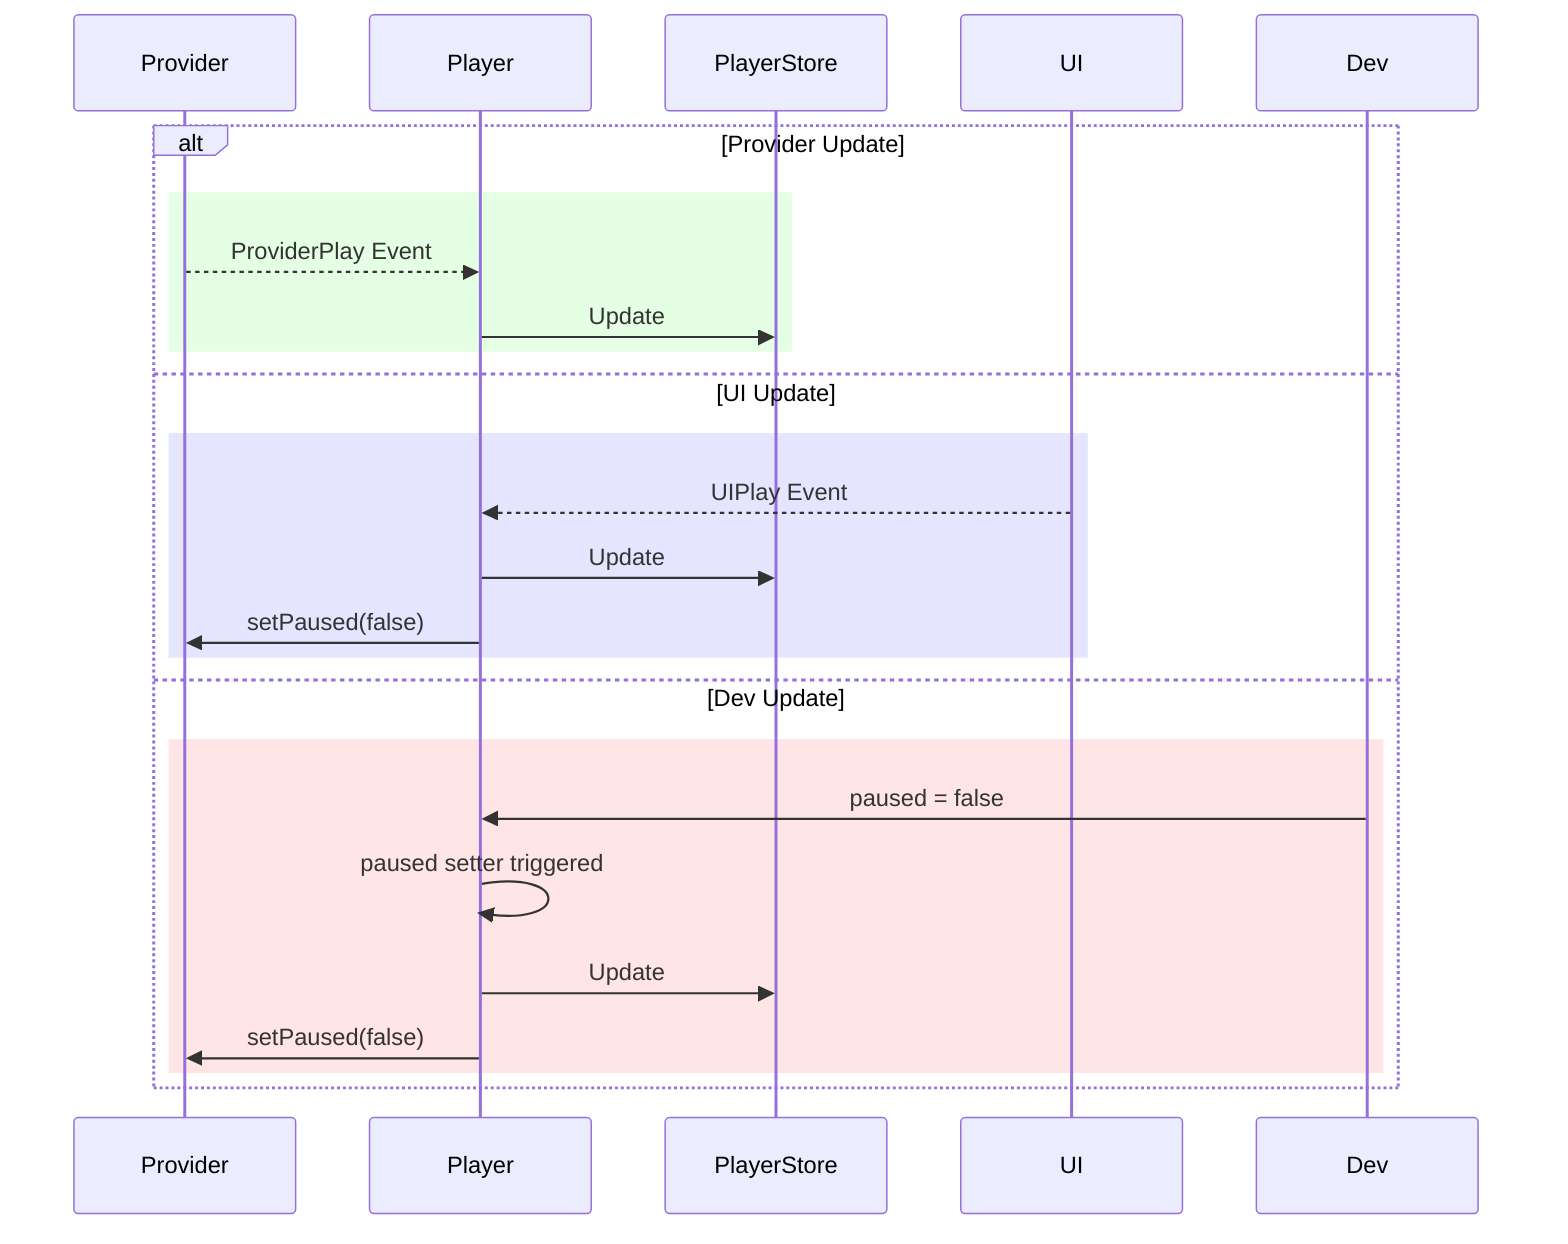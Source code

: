 sequenceDiagram
    alt Provider Update
        rect rgb(0, 255, 0, .1)
        Provider -->> Player: ProviderPlay Event
        Player ->> PlayerStore: Update
        end
    else UI Update
        rect rgba(0, 0, 255, .1)
        UI -->> Player: UIPlay Event
        Player ->> PlayerStore: Update
        Player ->> Provider: setPaused(false)
        end
    else Dev Update
        rect rgba(255, 0, 0, .1)
        Dev ->> Player: paused = false
        Player ->> Player: paused setter triggered
        Player ->> PlayerStore: Update
        Player ->> Provider: setPaused(false)
        end
    end